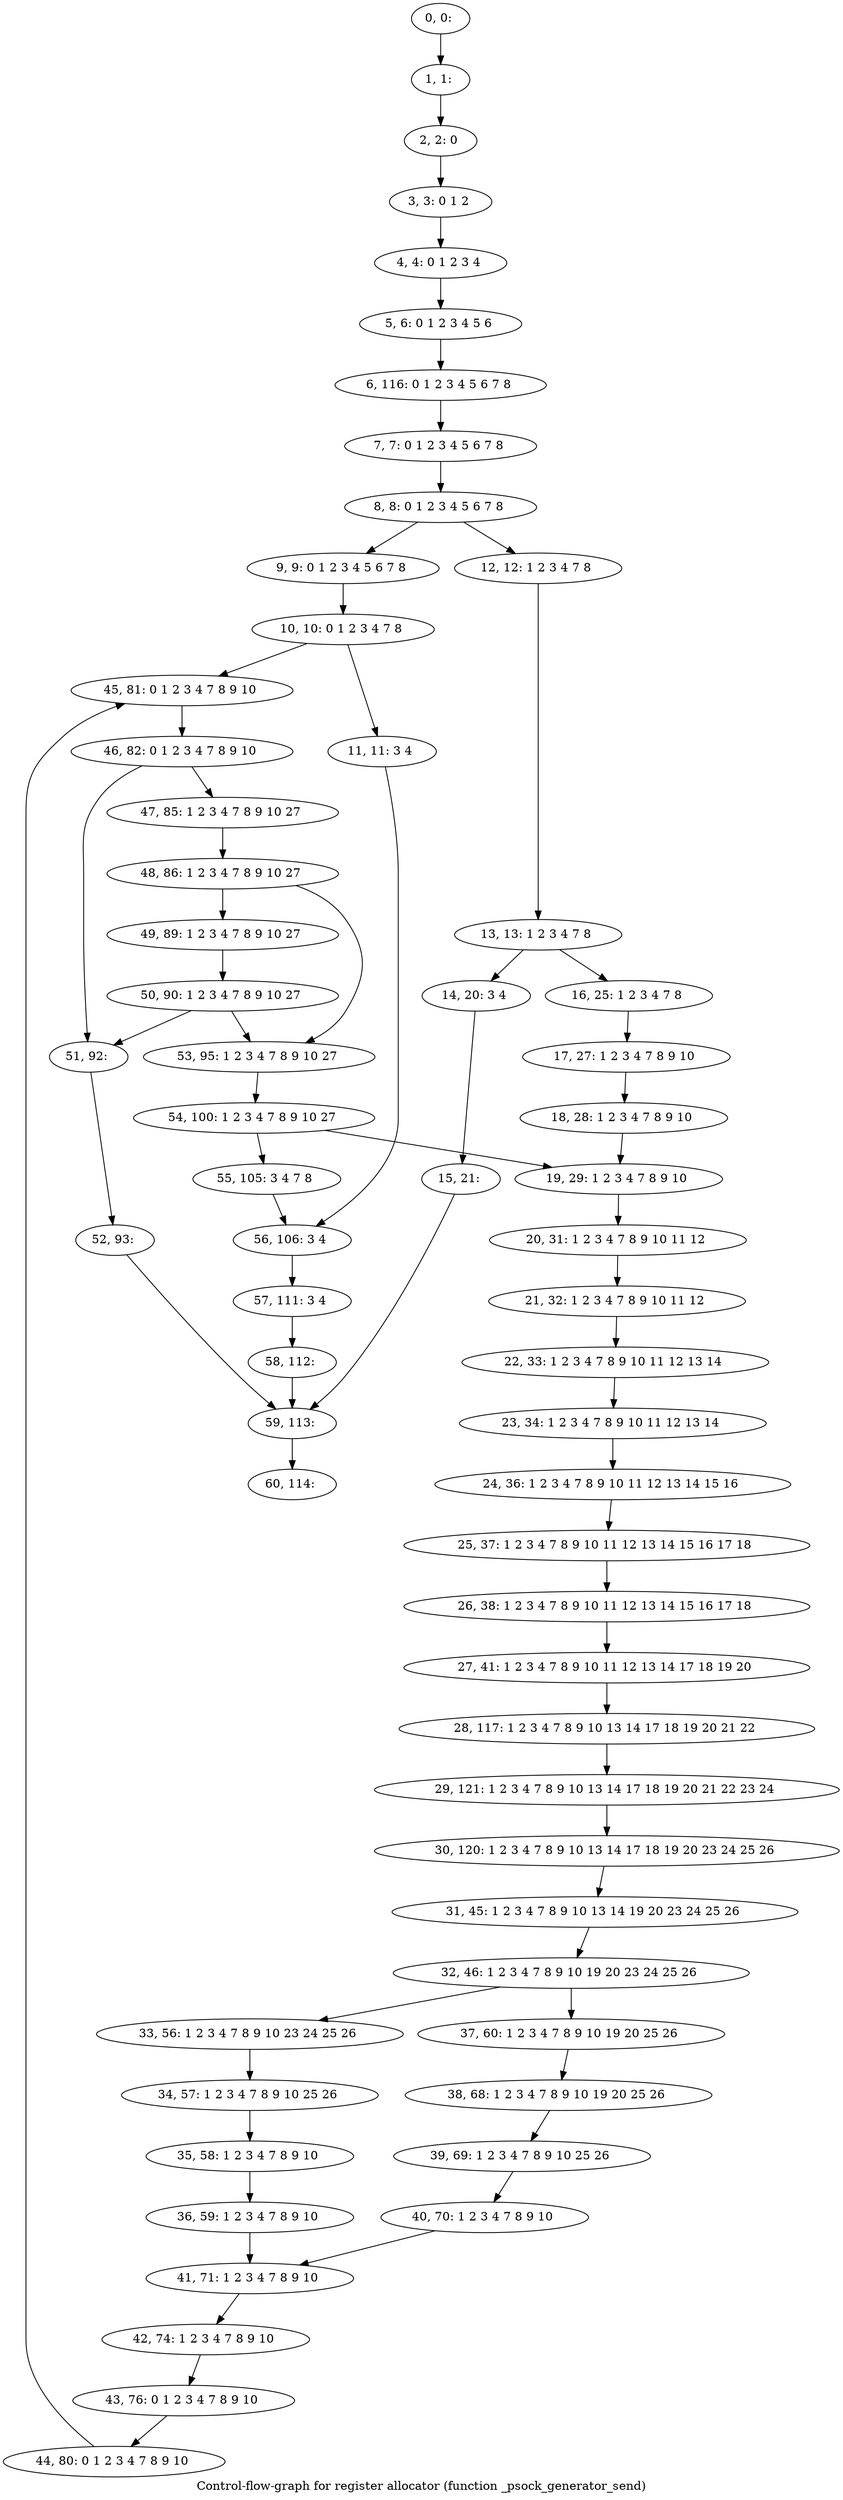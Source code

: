 digraph G {
graph [label="Control-flow-graph for register allocator (function _psock_generator_send)"]
0[label="0, 0: "];
1[label="1, 1: "];
2[label="2, 2: 0 "];
3[label="3, 3: 0 1 2 "];
4[label="4, 4: 0 1 2 3 4 "];
5[label="5, 6: 0 1 2 3 4 5 6 "];
6[label="6, 116: 0 1 2 3 4 5 6 7 8 "];
7[label="7, 7: 0 1 2 3 4 5 6 7 8 "];
8[label="8, 8: 0 1 2 3 4 5 6 7 8 "];
9[label="9, 9: 0 1 2 3 4 5 6 7 8 "];
10[label="10, 10: 0 1 2 3 4 7 8 "];
11[label="11, 11: 3 4 "];
12[label="12, 12: 1 2 3 4 7 8 "];
13[label="13, 13: 1 2 3 4 7 8 "];
14[label="14, 20: 3 4 "];
15[label="15, 21: "];
16[label="16, 25: 1 2 3 4 7 8 "];
17[label="17, 27: 1 2 3 4 7 8 9 10 "];
18[label="18, 28: 1 2 3 4 7 8 9 10 "];
19[label="19, 29: 1 2 3 4 7 8 9 10 "];
20[label="20, 31: 1 2 3 4 7 8 9 10 11 12 "];
21[label="21, 32: 1 2 3 4 7 8 9 10 11 12 "];
22[label="22, 33: 1 2 3 4 7 8 9 10 11 12 13 14 "];
23[label="23, 34: 1 2 3 4 7 8 9 10 11 12 13 14 "];
24[label="24, 36: 1 2 3 4 7 8 9 10 11 12 13 14 15 16 "];
25[label="25, 37: 1 2 3 4 7 8 9 10 11 12 13 14 15 16 17 18 "];
26[label="26, 38: 1 2 3 4 7 8 9 10 11 12 13 14 15 16 17 18 "];
27[label="27, 41: 1 2 3 4 7 8 9 10 11 12 13 14 17 18 19 20 "];
28[label="28, 117: 1 2 3 4 7 8 9 10 13 14 17 18 19 20 21 22 "];
29[label="29, 121: 1 2 3 4 7 8 9 10 13 14 17 18 19 20 21 22 23 24 "];
30[label="30, 120: 1 2 3 4 7 8 9 10 13 14 17 18 19 20 23 24 25 26 "];
31[label="31, 45: 1 2 3 4 7 8 9 10 13 14 19 20 23 24 25 26 "];
32[label="32, 46: 1 2 3 4 7 8 9 10 19 20 23 24 25 26 "];
33[label="33, 56: 1 2 3 4 7 8 9 10 23 24 25 26 "];
34[label="34, 57: 1 2 3 4 7 8 9 10 25 26 "];
35[label="35, 58: 1 2 3 4 7 8 9 10 "];
36[label="36, 59: 1 2 3 4 7 8 9 10 "];
37[label="37, 60: 1 2 3 4 7 8 9 10 19 20 25 26 "];
38[label="38, 68: 1 2 3 4 7 8 9 10 19 20 25 26 "];
39[label="39, 69: 1 2 3 4 7 8 9 10 25 26 "];
40[label="40, 70: 1 2 3 4 7 8 9 10 "];
41[label="41, 71: 1 2 3 4 7 8 9 10 "];
42[label="42, 74: 1 2 3 4 7 8 9 10 "];
43[label="43, 76: 0 1 2 3 4 7 8 9 10 "];
44[label="44, 80: 0 1 2 3 4 7 8 9 10 "];
45[label="45, 81: 0 1 2 3 4 7 8 9 10 "];
46[label="46, 82: 0 1 2 3 4 7 8 9 10 "];
47[label="47, 85: 1 2 3 4 7 8 9 10 27 "];
48[label="48, 86: 1 2 3 4 7 8 9 10 27 "];
49[label="49, 89: 1 2 3 4 7 8 9 10 27 "];
50[label="50, 90: 1 2 3 4 7 8 9 10 27 "];
51[label="51, 92: "];
52[label="52, 93: "];
53[label="53, 95: 1 2 3 4 7 8 9 10 27 "];
54[label="54, 100: 1 2 3 4 7 8 9 10 27 "];
55[label="55, 105: 3 4 7 8 "];
56[label="56, 106: 3 4 "];
57[label="57, 111: 3 4 "];
58[label="58, 112: "];
59[label="59, 113: "];
60[label="60, 114: "];
0->1 ;
1->2 ;
2->3 ;
3->4 ;
4->5 ;
5->6 ;
6->7 ;
7->8 ;
8->9 ;
8->12 ;
9->10 ;
10->11 ;
10->45 ;
11->56 ;
12->13 ;
13->14 ;
13->16 ;
14->15 ;
15->59 ;
16->17 ;
17->18 ;
18->19 ;
19->20 ;
20->21 ;
21->22 ;
22->23 ;
23->24 ;
24->25 ;
25->26 ;
26->27 ;
27->28 ;
28->29 ;
29->30 ;
30->31 ;
31->32 ;
32->33 ;
32->37 ;
33->34 ;
34->35 ;
35->36 ;
36->41 ;
37->38 ;
38->39 ;
39->40 ;
40->41 ;
41->42 ;
42->43 ;
43->44 ;
44->45 ;
45->46 ;
46->47 ;
46->51 ;
47->48 ;
48->49 ;
48->53 ;
49->50 ;
50->51 ;
50->53 ;
51->52 ;
52->59 ;
53->54 ;
54->55 ;
54->19 ;
55->56 ;
56->57 ;
57->58 ;
58->59 ;
59->60 ;
}
